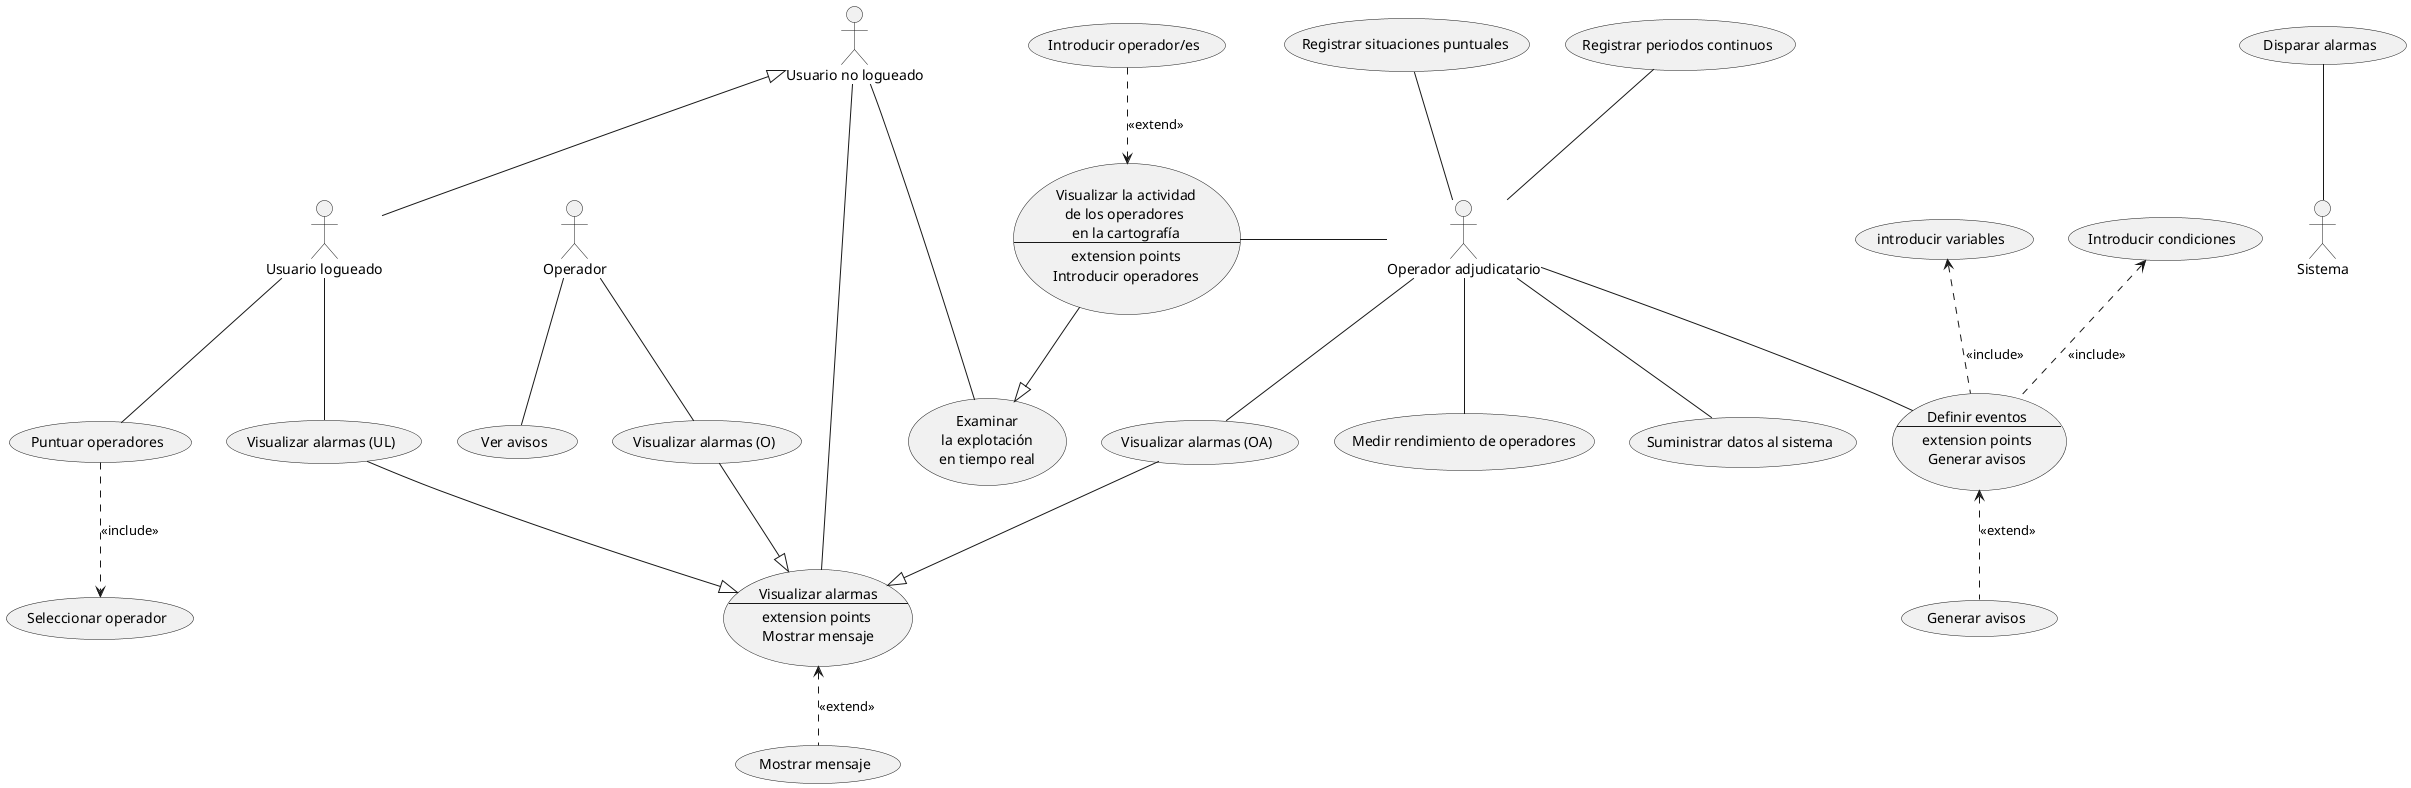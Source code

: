 @startuml Sistema de informacion
actor OA as "Operador adjudicatario"
actor Operador
actor UR as "Usuario logueado"
actor UNR as "Usuario no logueado"
usecase VisualAct as "Visualizar la actividad 
de los operadores 
en la cartografía
--
extension points
Introducir operadores
"
OA-left-VisualAct
(Registrar situaciones puntuales)--OA 
(Registrar periodos continuos)--OA
usecase (Visualizar alarmas UR) as "Visualizar alarmas (UL)"
usecase (Visualizar alarmas OA) as "Visualizar alarmas (OA)"
usecase (Visualizar alarmas O) as "Visualizar alarmas (O)"
usecase VA as "Visualizar alarmas 
--
extension points 
Mostrar mensaje"

usecase DE as "Definir eventos 
--
extension points
Generar avisos"

usecase (Generar avisos) as GA
usecase EX as "Examinar 
la explotación
en tiempo real"
OA--(Visualizar alarmas OA)
UR--(Visualizar alarmas UR)
Operador--(Visualizar alarmas O)
(Visualizar alarmas O)--|>VA
(Visualizar alarmas OA)--|>VA
(Visualizar alarmas UR)--|>VA
Operador--(Ver avisos)
OA--DE
(introducir variables)<..DE : <<include>> 
(Introducir condiciones)<..DE : <<include>>
DE<..GA : <<extend>>
UNR--EX
VisualAct--|>EX
(Introducir operador/es)..>VisualAct : <<extend>>
UNR-right-VA
UNR<|--UR
(Disparar alarmas)--Sistema
OA--(Suministrar datos al sistema)
usecase PO as "Puntuar operadores"
UR--PO
(Seleccionar operador)<.up.PO : <<include>>
OA--(Medir rendimiento de operadores)
(Mostrar mensaje).up.>VA : <<extend>>
@enduml